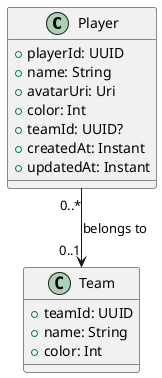 @startuml
class Player {
  +playerId: UUID
  +name: String
  +avatarUri: Uri
  +color: Int
  +teamId: UUID?
  +createdAt: Instant
  +updatedAt: Instant
}

class Team {
  +teamId: UUID
  +name: String
  +color: Int
}

Player "0..*" --> "0..1" Team : belongs to
@enduml